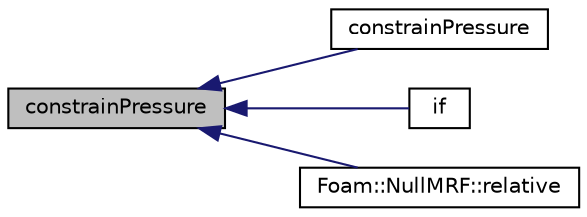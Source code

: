 digraph "constrainPressure"
{
  bgcolor="transparent";
  edge [fontname="Helvetica",fontsize="10",labelfontname="Helvetica",labelfontsize="10"];
  node [fontname="Helvetica",fontsize="10",shape=record];
  rankdir="LR";
  Node2064 [label="constrainPressure",height=0.2,width=0.4,color="black", fillcolor="grey75", style="filled", fontcolor="black"];
  Node2064 -> Node2065 [dir="back",color="midnightblue",fontsize="10",style="solid",fontname="Helvetica"];
  Node2065 [label="constrainPressure",height=0.2,width=0.4,color="black",URL="$a21851.html#aa09bea7ee32aa3af16218d755e716f6c"];
  Node2064 -> Node2066 [dir="back",color="midnightblue",fontsize="10",style="solid",fontname="Helvetica"];
  Node2066 [label="if",height=0.2,width=0.4,color="black",URL="$a20120.html#ac3cb3741c79f927103d66e27d1c400cf"];
  Node2064 -> Node2067 [dir="back",color="midnightblue",fontsize="10",style="solid",fontname="Helvetica"];
  Node2067 [label="Foam::NullMRF::relative",height=0.2,width=0.4,color="black",URL="$a22657.html#a81e6aa924f6ca7f6725f3cffac194ade",tooltip="Return the argument unchanged. "];
}
